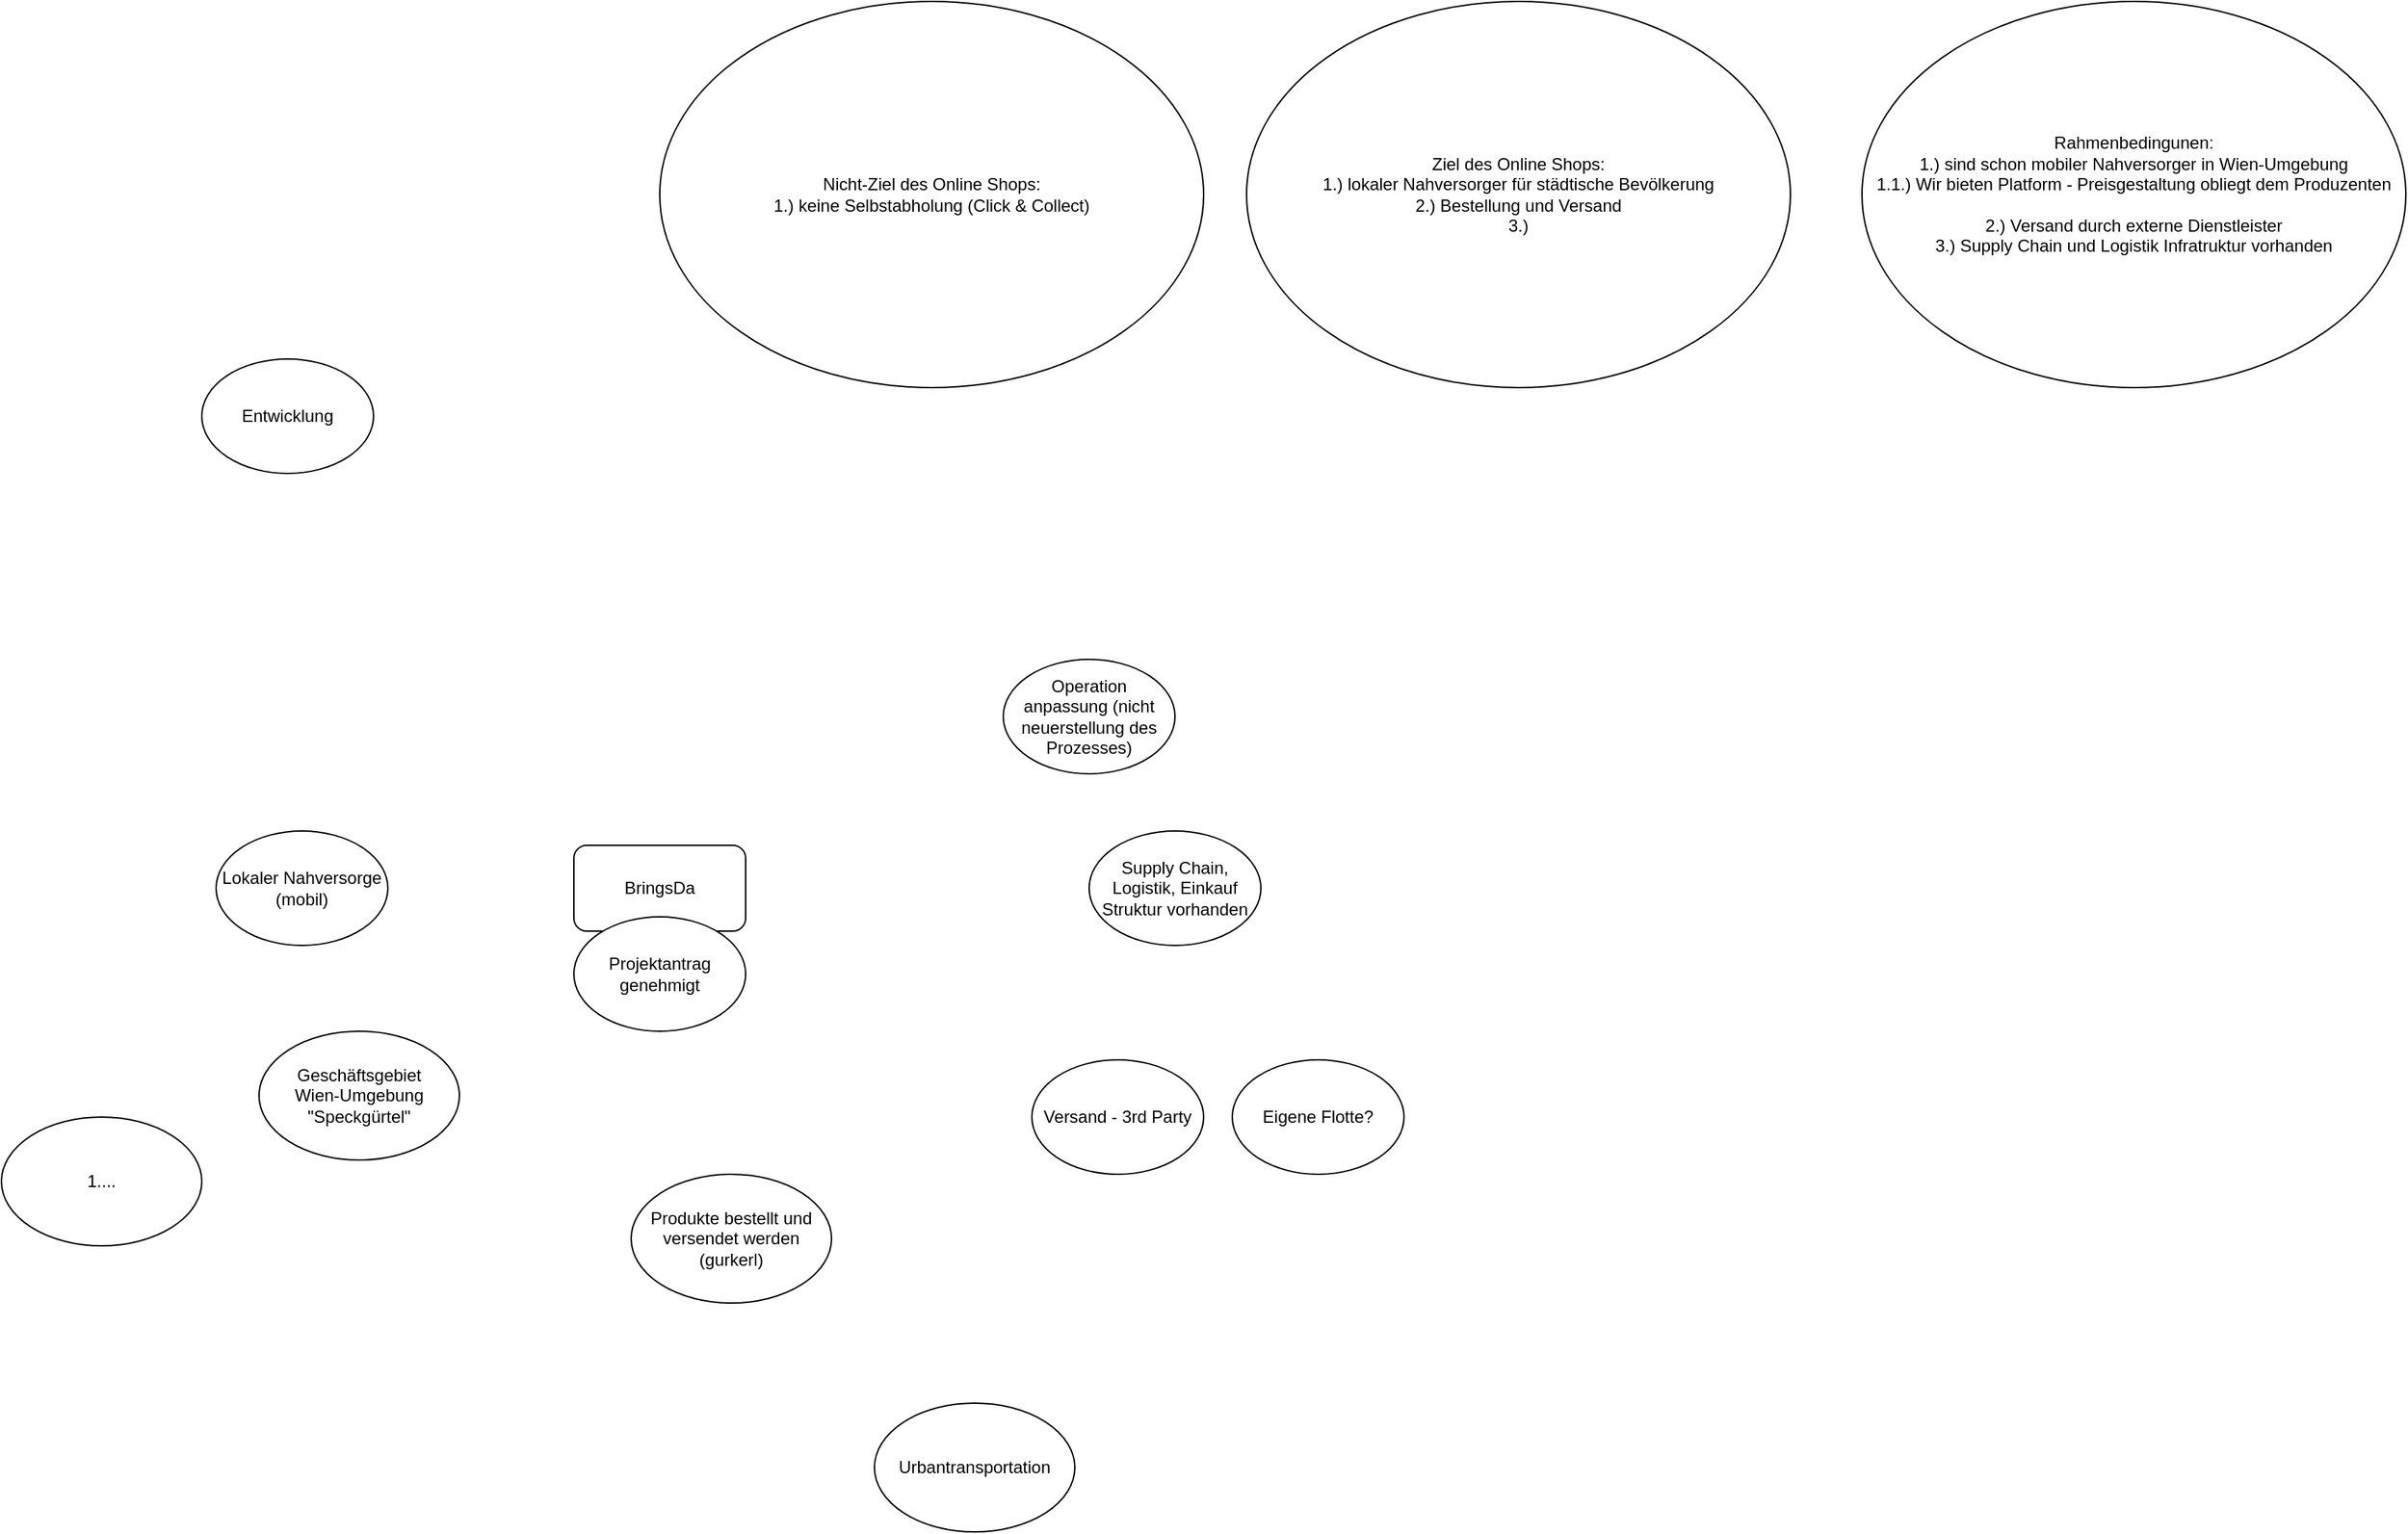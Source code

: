 <mxfile version="15.8.7" type="github">
  <diagram id="85JBvjBLrEd7w9Uc_hwY" name="Page-1">
    <mxGraphModel dx="1673" dy="896" grid="1" gridSize="10" guides="1" tooltips="1" connect="1" arrows="1" fold="1" page="1" pageScale="1" pageWidth="2500" pageHeight="2500" math="0" shadow="0">
      <root>
        <mxCell id="0" />
        <mxCell id="1" parent="0" />
        <mxCell id="cYCd2_rZZCVYgm8Ew9wH-1" value="BringsDa" style="rounded=1;whiteSpace=wrap;html=1;" vertex="1" parent="1">
          <mxGeometry x="1110" y="650" width="120" height="60" as="geometry" />
        </mxCell>
        <mxCell id="cYCd2_rZZCVYgm8Ew9wH-2" value="Lokaler Nahversorge (mobil)" style="ellipse;whiteSpace=wrap;html=1;" vertex="1" parent="1">
          <mxGeometry x="860" y="640" width="120" height="80" as="geometry" />
        </mxCell>
        <mxCell id="cYCd2_rZZCVYgm8Ew9wH-3" value="Produkte bestellt und versendet werden (gurkerl)" style="ellipse;whiteSpace=wrap;html=1;" vertex="1" parent="1">
          <mxGeometry x="1150" y="880" width="140" height="90" as="geometry" />
        </mxCell>
        <mxCell id="cYCd2_rZZCVYgm8Ew9wH-5" value="Supply Chain, Logistik, Einkauf &lt;br&gt;Struktur vorhanden" style="ellipse;whiteSpace=wrap;html=1;" vertex="1" parent="1">
          <mxGeometry x="1470" y="640" width="120" height="80" as="geometry" />
        </mxCell>
        <mxCell id="cYCd2_rZZCVYgm8Ew9wH-6" value="Operation &lt;br&gt;anpassung (nicht neuerstellung des Prozesses)" style="ellipse;whiteSpace=wrap;html=1;" vertex="1" parent="1">
          <mxGeometry x="1410" y="520" width="120" height="80" as="geometry" />
        </mxCell>
        <mxCell id="cYCd2_rZZCVYgm8Ew9wH-7" value="Versand - 3rd Party" style="ellipse;whiteSpace=wrap;html=1;" vertex="1" parent="1">
          <mxGeometry x="1430" y="800" width="120" height="80" as="geometry" />
        </mxCell>
        <mxCell id="cYCd2_rZZCVYgm8Ew9wH-8" value="Projektantrag&lt;br&gt;genehmigt" style="ellipse;whiteSpace=wrap;html=1;" vertex="1" parent="1">
          <mxGeometry x="1110" y="700" width="120" height="80" as="geometry" />
        </mxCell>
        <mxCell id="cYCd2_rZZCVYgm8Ew9wH-9" value="&lt;div&gt;Entwicklung&lt;/div&gt;" style="ellipse;whiteSpace=wrap;html=1;" vertex="1" parent="1">
          <mxGeometry x="850" y="310" width="120" height="80" as="geometry" />
        </mxCell>
        <mxCell id="cYCd2_rZZCVYgm8Ew9wH-10" value="Urbantransportation" style="ellipse;whiteSpace=wrap;html=1;" vertex="1" parent="1">
          <mxGeometry x="1320" y="1040" width="140" height="90" as="geometry" />
        </mxCell>
        <mxCell id="cYCd2_rZZCVYgm8Ew9wH-11" value="&lt;div&gt;Geschäftsgebiet&lt;/div&gt;&lt;div&gt;Wien-Umgebung&lt;/div&gt;&lt;div&gt;&quot;Speckgürtel&quot;&lt;br&gt;&lt;/div&gt;" style="ellipse;whiteSpace=wrap;html=1;" vertex="1" parent="1">
          <mxGeometry x="890" y="780" width="140" height="90" as="geometry" />
        </mxCell>
        <mxCell id="cYCd2_rZZCVYgm8Ew9wH-12" value="1...." style="ellipse;whiteSpace=wrap;html=1;" vertex="1" parent="1">
          <mxGeometry x="710" y="840" width="140" height="90" as="geometry" />
        </mxCell>
        <mxCell id="cYCd2_rZZCVYgm8Ew9wH-13" value="Eigene Flotte?" style="ellipse;whiteSpace=wrap;html=1;" vertex="1" parent="1">
          <mxGeometry x="1570" y="800" width="120" height="80" as="geometry" />
        </mxCell>
        <mxCell id="cYCd2_rZZCVYgm8Ew9wH-14" value="&lt;div&gt;Ziel des Online Shops: &lt;br&gt;&lt;/div&gt;&lt;div&gt;1.) lokaler Nahversorger für städtische Bevölkerung&lt;br&gt;&lt;/div&gt;&lt;div&gt;2.) Bestellung und Versand&lt;/div&gt;&lt;div&gt;3.) &lt;br&gt;&lt;/div&gt;" style="ellipse;whiteSpace=wrap;html=1;" vertex="1" parent="1">
          <mxGeometry x="1580" y="60" width="380" height="270" as="geometry" />
        </mxCell>
        <mxCell id="cYCd2_rZZCVYgm8Ew9wH-15" value="&lt;div&gt;Rahmenbedingunen: &lt;br&gt;&lt;/div&gt;&lt;div&gt;1.) sind schon mobiler Nahversorger in Wien-Umgebung&lt;/div&gt;&lt;div&gt;1.1.) Wir bieten Platform - Preisgestaltung obliegt dem Produzenten&lt;/div&gt;&lt;div&gt;&lt;br&gt;&lt;/div&gt;&lt;div&gt;2.) Versand durch externe Dienstleister&lt;br&gt;&lt;/div&gt;&lt;div&gt;3.) Supply Chain und Logistik Infratruktur vorhanden&lt;/div&gt;" style="ellipse;whiteSpace=wrap;html=1;" vertex="1" parent="1">
          <mxGeometry x="2010" y="60" width="380" height="270" as="geometry" />
        </mxCell>
        <mxCell id="cYCd2_rZZCVYgm8Ew9wH-16" value="&lt;div&gt;Nicht-Ziel des Online Shops: &lt;br&gt;&lt;/div&gt;&lt;div&gt;1.) keine Selbstabholung (Click &amp;amp; Collect)&lt;br&gt;&lt;/div&gt;" style="ellipse;whiteSpace=wrap;html=1;" vertex="1" parent="1">
          <mxGeometry x="1170" y="60" width="380" height="270" as="geometry" />
        </mxCell>
      </root>
    </mxGraphModel>
  </diagram>
</mxfile>
